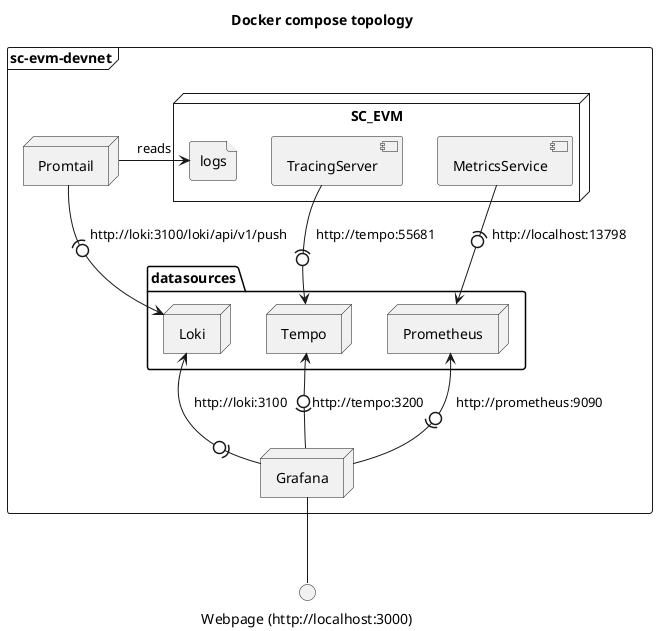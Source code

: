 @startuml

title "Docker compose topology"

frame "sc-evm-devnet" {
    ' entities
    node SC_EVM {
        file logs
        component TracingServer
        component MetricsService
    }

    node Promtail

    package datasources {
        node Loki
        node Tempo
        node Prometheus
    }

    node Grafana

    ' interfaces
    '' logs
    Promtail -> logs : reads
    Promtail -(0-> Loki : http://loki:3100/loki/api/v1/push
    Loki <-0)- Grafana : http://loki:3100

    '' metrics
    MetricsService -(0-> Prometheus : http://localhost:13798
    Prometheus <-0)- Grafana : http://prometheus:9090

    '' traces
    TracingServer -(0-> Tempo : http://tempo:55681
    Tempo <-0)- Grafana : http://tempo:3200
}

interface grafanaPage as "Webpage (http://localhost:3000)"
Grafana -down- grafanaPage

@enduml
